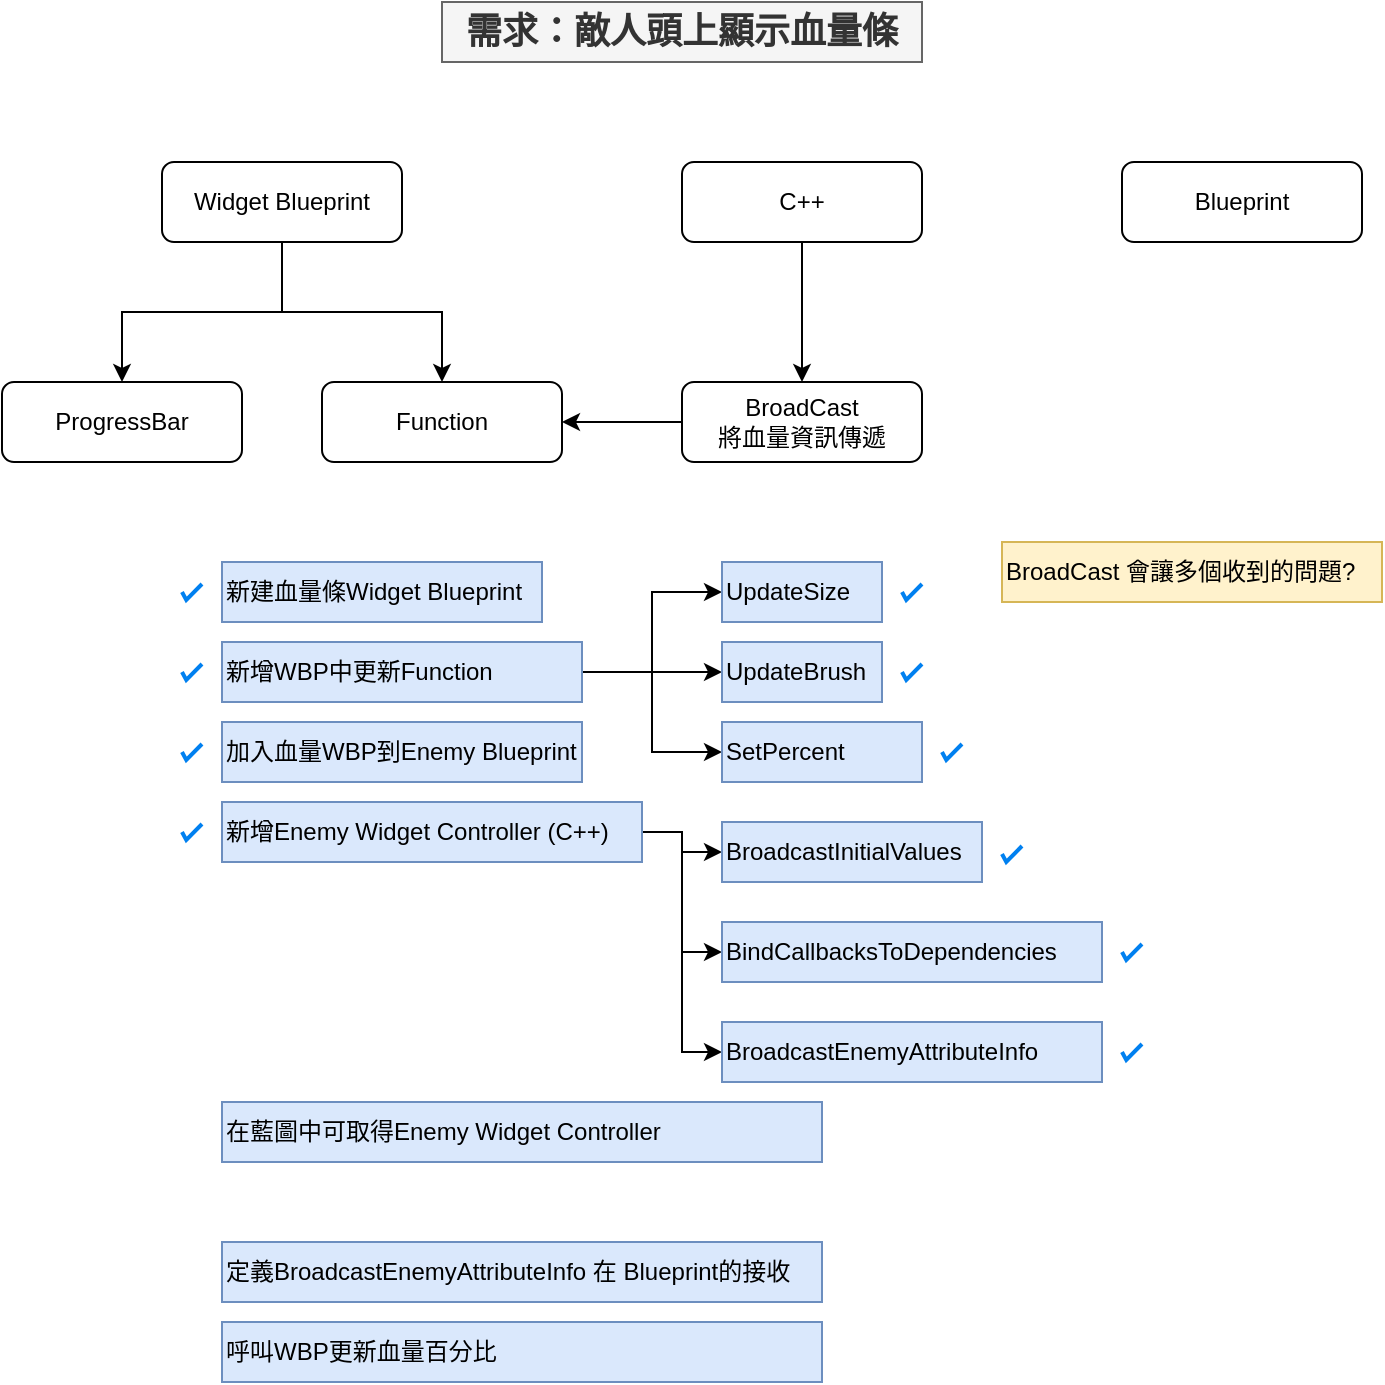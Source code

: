 <mxfile version="25.0.2">
  <diagram name="第1頁" id="NLccynb52J0NcBIoasxA">
    <mxGraphModel dx="794" dy="519" grid="1" gridSize="10" guides="1" tooltips="1" connect="1" arrows="1" fold="1" page="1" pageScale="1" pageWidth="827" pageHeight="1169" math="0" shadow="0">
      <root>
        <mxCell id="0" />
        <mxCell id="1" parent="0" />
        <mxCell id="-kxNM1XWAF6nK2tHM18s-2" value="&lt;font style=&quot;font-size: 18px;&quot;&gt;&lt;b&gt;需求：敵人頭上顯示血量條&lt;/b&gt;&lt;/font&gt;" style="text;html=1;align=center;verticalAlign=middle;whiteSpace=wrap;rounded=0;fillColor=#f5f5f5;fontColor=#333333;strokeColor=#666666;" vertex="1" parent="1">
          <mxGeometry x="240" y="50" width="240" height="30" as="geometry" />
        </mxCell>
        <mxCell id="-kxNM1XWAF6nK2tHM18s-9" style="edgeStyle=orthogonalEdgeStyle;rounded=0;orthogonalLoop=1;jettySize=auto;html=1;entryX=0.5;entryY=0;entryDx=0;entryDy=0;" edge="1" parent="1" source="-kxNM1XWAF6nK2tHM18s-5" target="-kxNM1XWAF6nK2tHM18s-8">
          <mxGeometry relative="1" as="geometry" />
        </mxCell>
        <mxCell id="-kxNM1XWAF6nK2tHM18s-13" style="edgeStyle=orthogonalEdgeStyle;rounded=0;orthogonalLoop=1;jettySize=auto;html=1;exitX=0.5;exitY=1;exitDx=0;exitDy=0;entryX=0.5;entryY=0;entryDx=0;entryDy=0;" edge="1" parent="1" source="-kxNM1XWAF6nK2tHM18s-5" target="-kxNM1XWAF6nK2tHM18s-11">
          <mxGeometry relative="1" as="geometry" />
        </mxCell>
        <mxCell id="-kxNM1XWAF6nK2tHM18s-5" value="Widget Blueprint" style="rounded=1;whiteSpace=wrap;html=1;" vertex="1" parent="1">
          <mxGeometry x="100" y="130" width="120" height="40" as="geometry" />
        </mxCell>
        <mxCell id="-kxNM1XWAF6nK2tHM18s-8" value="ProgressBar" style="rounded=1;whiteSpace=wrap;html=1;" vertex="1" parent="1">
          <mxGeometry x="20" y="240" width="120" height="40" as="geometry" />
        </mxCell>
        <mxCell id="-kxNM1XWAF6nK2tHM18s-11" value="Function" style="rounded=1;whiteSpace=wrap;html=1;" vertex="1" parent="1">
          <mxGeometry x="180" y="240" width="120" height="40" as="geometry" />
        </mxCell>
        <mxCell id="-kxNM1XWAF6nK2tHM18s-18" style="edgeStyle=orthogonalEdgeStyle;rounded=0;orthogonalLoop=1;jettySize=auto;html=1;entryX=0.5;entryY=0;entryDx=0;entryDy=0;" edge="1" parent="1" source="-kxNM1XWAF6nK2tHM18s-14" target="-kxNM1XWAF6nK2tHM18s-17">
          <mxGeometry relative="1" as="geometry" />
        </mxCell>
        <mxCell id="-kxNM1XWAF6nK2tHM18s-14" value="C++" style="rounded=1;whiteSpace=wrap;html=1;" vertex="1" parent="1">
          <mxGeometry x="360" y="130" width="120" height="40" as="geometry" />
        </mxCell>
        <mxCell id="-kxNM1XWAF6nK2tHM18s-15" value="Blueprint" style="rounded=1;whiteSpace=wrap;html=1;" vertex="1" parent="1">
          <mxGeometry x="580" y="130" width="120" height="40" as="geometry" />
        </mxCell>
        <mxCell id="-kxNM1XWAF6nK2tHM18s-19" style="edgeStyle=orthogonalEdgeStyle;rounded=0;orthogonalLoop=1;jettySize=auto;html=1;entryX=1;entryY=0.5;entryDx=0;entryDy=0;" edge="1" parent="1" source="-kxNM1XWAF6nK2tHM18s-17" target="-kxNM1XWAF6nK2tHM18s-11">
          <mxGeometry relative="1" as="geometry" />
        </mxCell>
        <mxCell id="-kxNM1XWAF6nK2tHM18s-17" value="BroadCast&lt;div&gt;將血量資訊傳遞&lt;/div&gt;" style="rounded=1;whiteSpace=wrap;html=1;" vertex="1" parent="1">
          <mxGeometry x="360" y="240" width="120" height="40" as="geometry" />
        </mxCell>
        <mxCell id="-kxNM1XWAF6nK2tHM18s-37" value="新建血量條Widget Blueprint" style="text;html=1;align=left;verticalAlign=middle;whiteSpace=wrap;rounded=0;fillColor=#dae8fc;strokeColor=#6c8ebf;" vertex="1" parent="1">
          <mxGeometry x="130" y="330" width="160" height="30" as="geometry" />
        </mxCell>
        <mxCell id="-kxNM1XWAF6nK2tHM18s-38" value="加入血量WBP到Enemy Blueprint" style="text;html=1;align=left;verticalAlign=middle;whiteSpace=wrap;rounded=0;fillColor=#dae8fc;strokeColor=#6c8ebf;" vertex="1" parent="1">
          <mxGeometry x="130" y="410" width="180" height="30" as="geometry" />
        </mxCell>
        <mxCell id="-kxNM1XWAF6nK2tHM18s-44" style="edgeStyle=orthogonalEdgeStyle;rounded=0;orthogonalLoop=1;jettySize=auto;html=1;entryX=0;entryY=0.5;entryDx=0;entryDy=0;" edge="1" parent="1" source="-kxNM1XWAF6nK2tHM18s-39" target="-kxNM1XWAF6nK2tHM18s-42">
          <mxGeometry relative="1" as="geometry" />
        </mxCell>
        <mxCell id="-kxNM1XWAF6nK2tHM18s-46" style="edgeStyle=orthogonalEdgeStyle;rounded=0;orthogonalLoop=1;jettySize=auto;html=1;exitX=1;exitY=0.5;exitDx=0;exitDy=0;entryX=0;entryY=0.5;entryDx=0;entryDy=0;" edge="1" parent="1" source="-kxNM1XWAF6nK2tHM18s-39" target="-kxNM1XWAF6nK2tHM18s-45">
          <mxGeometry relative="1" as="geometry" />
        </mxCell>
        <mxCell id="-kxNM1XWAF6nK2tHM18s-48" style="edgeStyle=orthogonalEdgeStyle;rounded=0;orthogonalLoop=1;jettySize=auto;html=1;entryX=0;entryY=0.5;entryDx=0;entryDy=0;" edge="1" parent="1" source="-kxNM1XWAF6nK2tHM18s-39" target="-kxNM1XWAF6nK2tHM18s-47">
          <mxGeometry relative="1" as="geometry" />
        </mxCell>
        <mxCell id="-kxNM1XWAF6nK2tHM18s-39" value="新增WBP中更新Function" style="text;html=1;align=left;verticalAlign=middle;whiteSpace=wrap;rounded=0;fillColor=#dae8fc;strokeColor=#6c8ebf;" vertex="1" parent="1">
          <mxGeometry x="130" y="370" width="180" height="30" as="geometry" />
        </mxCell>
        <mxCell id="-kxNM1XWAF6nK2tHM18s-71" style="edgeStyle=orthogonalEdgeStyle;rounded=0;orthogonalLoop=1;jettySize=auto;html=1;entryX=0;entryY=0.5;entryDx=0;entryDy=0;" edge="1" parent="1" source="-kxNM1XWAF6nK2tHM18s-41" target="-kxNM1XWAF6nK2tHM18s-68">
          <mxGeometry relative="1" as="geometry" />
        </mxCell>
        <mxCell id="-kxNM1XWAF6nK2tHM18s-72" style="edgeStyle=orthogonalEdgeStyle;rounded=0;orthogonalLoop=1;jettySize=auto;html=1;exitX=1;exitY=0.5;exitDx=0;exitDy=0;entryX=0;entryY=0.5;entryDx=0;entryDy=0;" edge="1" parent="1" source="-kxNM1XWAF6nK2tHM18s-41" target="-kxNM1XWAF6nK2tHM18s-69">
          <mxGeometry relative="1" as="geometry" />
        </mxCell>
        <mxCell id="-kxNM1XWAF6nK2tHM18s-73" style="edgeStyle=orthogonalEdgeStyle;rounded=0;orthogonalLoop=1;jettySize=auto;html=1;exitX=1;exitY=0.5;exitDx=0;exitDy=0;entryX=0;entryY=0.5;entryDx=0;entryDy=0;" edge="1" parent="1" source="-kxNM1XWAF6nK2tHM18s-41" target="-kxNM1XWAF6nK2tHM18s-70">
          <mxGeometry relative="1" as="geometry" />
        </mxCell>
        <mxCell id="-kxNM1XWAF6nK2tHM18s-41" value="新增Enemy Widget Controller (C++)" style="text;html=1;align=left;verticalAlign=middle;whiteSpace=wrap;rounded=0;fillColor=#dae8fc;strokeColor=#6c8ebf;" vertex="1" parent="1">
          <mxGeometry x="130" y="450" width="210" height="30" as="geometry" />
        </mxCell>
        <mxCell id="-kxNM1XWAF6nK2tHM18s-42" value="UpdateSize" style="text;html=1;align=left;verticalAlign=middle;whiteSpace=wrap;rounded=0;fillColor=#dae8fc;strokeColor=#6c8ebf;" vertex="1" parent="1">
          <mxGeometry x="380" y="330" width="80" height="30" as="geometry" />
        </mxCell>
        <mxCell id="-kxNM1XWAF6nK2tHM18s-45" value="UpdateBrush" style="text;html=1;align=left;verticalAlign=middle;whiteSpace=wrap;rounded=0;fillColor=#dae8fc;strokeColor=#6c8ebf;" vertex="1" parent="1">
          <mxGeometry x="380" y="370" width="80" height="30" as="geometry" />
        </mxCell>
        <mxCell id="-kxNM1XWAF6nK2tHM18s-47" value="SetPercent" style="text;html=1;align=left;verticalAlign=middle;whiteSpace=wrap;rounded=0;fillColor=#dae8fc;strokeColor=#6c8ebf;" vertex="1" parent="1">
          <mxGeometry x="380" y="410" width="100" height="30" as="geometry" />
        </mxCell>
        <mxCell id="-kxNM1XWAF6nK2tHM18s-59" value="" style="html=1;verticalLabelPosition=bottom;labelBackgroundColor=#ffffff;verticalAlign=top;shadow=0;dashed=0;strokeWidth=2;shape=mxgraph.ios7.misc.check;strokeColor=#0080f0;" vertex="1" parent="1">
          <mxGeometry x="110" y="341" width="10" height="8" as="geometry" />
        </mxCell>
        <mxCell id="-kxNM1XWAF6nK2tHM18s-60" value="" style="html=1;verticalLabelPosition=bottom;labelBackgroundColor=#ffffff;verticalAlign=top;shadow=0;dashed=0;strokeWidth=2;shape=mxgraph.ios7.misc.check;strokeColor=#0080f0;" vertex="1" parent="1">
          <mxGeometry x="110" y="421" width="10" height="8" as="geometry" />
        </mxCell>
        <mxCell id="-kxNM1XWAF6nK2tHM18s-61" value="" style="html=1;verticalLabelPosition=bottom;labelBackgroundColor=#ffffff;verticalAlign=top;shadow=0;dashed=0;strokeWidth=2;shape=mxgraph.ios7.misc.check;strokeColor=#0080f0;" vertex="1" parent="1">
          <mxGeometry x="110" y="381" width="10" height="8" as="geometry" />
        </mxCell>
        <mxCell id="-kxNM1XWAF6nK2tHM18s-62" value="" style="html=1;verticalLabelPosition=bottom;labelBackgroundColor=#ffffff;verticalAlign=top;shadow=0;dashed=0;strokeWidth=2;shape=mxgraph.ios7.misc.check;strokeColor=#0080f0;" vertex="1" parent="1">
          <mxGeometry x="470" y="341" width="10" height="8" as="geometry" />
        </mxCell>
        <mxCell id="-kxNM1XWAF6nK2tHM18s-63" value="" style="html=1;verticalLabelPosition=bottom;labelBackgroundColor=#ffffff;verticalAlign=top;shadow=0;dashed=0;strokeWidth=2;shape=mxgraph.ios7.misc.check;strokeColor=#0080f0;" vertex="1" parent="1">
          <mxGeometry x="470" y="381" width="10" height="8" as="geometry" />
        </mxCell>
        <mxCell id="-kxNM1XWAF6nK2tHM18s-64" value="" style="html=1;verticalLabelPosition=bottom;labelBackgroundColor=#ffffff;verticalAlign=top;shadow=0;dashed=0;strokeWidth=2;shape=mxgraph.ios7.misc.check;strokeColor=#0080f0;" vertex="1" parent="1">
          <mxGeometry x="490" y="421" width="10" height="8" as="geometry" />
        </mxCell>
        <mxCell id="-kxNM1XWAF6nK2tHM18s-65" value="BroadCast 會讓多個收到的問題?" style="text;html=1;align=left;verticalAlign=middle;whiteSpace=wrap;rounded=0;fillColor=#fff2cc;strokeColor=#d6b656;" vertex="1" parent="1">
          <mxGeometry x="520" y="320" width="190" height="30" as="geometry" />
        </mxCell>
        <mxCell id="-kxNM1XWAF6nK2tHM18s-66" style="edgeStyle=orthogonalEdgeStyle;rounded=0;orthogonalLoop=1;jettySize=auto;html=1;exitX=0.5;exitY=1;exitDx=0;exitDy=0;" edge="1" parent="1" source="-kxNM1XWAF6nK2tHM18s-65" target="-kxNM1XWAF6nK2tHM18s-65">
          <mxGeometry relative="1" as="geometry" />
        </mxCell>
        <mxCell id="-kxNM1XWAF6nK2tHM18s-68" value="BroadcastInitialValues" style="text;html=1;align=left;verticalAlign=middle;whiteSpace=wrap;rounded=0;fillColor=#dae8fc;strokeColor=#6c8ebf;" vertex="1" parent="1">
          <mxGeometry x="380" y="460" width="130" height="30" as="geometry" />
        </mxCell>
        <mxCell id="-kxNM1XWAF6nK2tHM18s-69" value="BindCallbacksToDependencies" style="text;html=1;align=left;verticalAlign=middle;whiteSpace=wrap;rounded=0;fillColor=#dae8fc;strokeColor=#6c8ebf;" vertex="1" parent="1">
          <mxGeometry x="380" y="510" width="190" height="30" as="geometry" />
        </mxCell>
        <mxCell id="-kxNM1XWAF6nK2tHM18s-70" value="BroadcastEnemyAttributeInfo" style="text;html=1;align=left;verticalAlign=middle;whiteSpace=wrap;rounded=0;fillColor=#dae8fc;strokeColor=#6c8ebf;" vertex="1" parent="1">
          <mxGeometry x="380" y="560" width="190" height="30" as="geometry" />
        </mxCell>
        <mxCell id="-kxNM1XWAF6nK2tHM18s-74" value="定義BroadcastEnemyAttributeInfo 在 Blueprint的接收" style="text;html=1;align=left;verticalAlign=middle;whiteSpace=wrap;rounded=0;fillColor=#dae8fc;strokeColor=#6c8ebf;" vertex="1" parent="1">
          <mxGeometry x="130" y="670" width="300" height="30" as="geometry" />
        </mxCell>
        <mxCell id="-kxNM1XWAF6nK2tHM18s-75" value="呼叫WBP更新血量百分比" style="text;html=1;align=left;verticalAlign=middle;whiteSpace=wrap;rounded=0;fillColor=#dae8fc;strokeColor=#6c8ebf;" vertex="1" parent="1">
          <mxGeometry x="130" y="710" width="300" height="30" as="geometry" />
        </mxCell>
        <mxCell id="-kxNM1XWAF6nK2tHM18s-76" value="" style="html=1;verticalLabelPosition=bottom;labelBackgroundColor=#ffffff;verticalAlign=top;shadow=0;dashed=0;strokeWidth=2;shape=mxgraph.ios7.misc.check;strokeColor=#0080f0;" vertex="1" parent="1">
          <mxGeometry x="110" y="461" width="10" height="8" as="geometry" />
        </mxCell>
        <mxCell id="-kxNM1XWAF6nK2tHM18s-77" value="" style="html=1;verticalLabelPosition=bottom;labelBackgroundColor=#ffffff;verticalAlign=top;shadow=0;dashed=0;strokeWidth=2;shape=mxgraph.ios7.misc.check;strokeColor=#0080f0;" vertex="1" parent="1">
          <mxGeometry x="520" y="472" width="10" height="8" as="geometry" />
        </mxCell>
        <mxCell id="-kxNM1XWAF6nK2tHM18s-78" value="" style="html=1;verticalLabelPosition=bottom;labelBackgroundColor=#ffffff;verticalAlign=top;shadow=0;dashed=0;strokeWidth=2;shape=mxgraph.ios7.misc.check;strokeColor=#0080f0;" vertex="1" parent="1">
          <mxGeometry x="580" y="521" width="10" height="8" as="geometry" />
        </mxCell>
        <mxCell id="-kxNM1XWAF6nK2tHM18s-79" value="" style="html=1;verticalLabelPosition=bottom;labelBackgroundColor=#ffffff;verticalAlign=top;shadow=0;dashed=0;strokeWidth=2;shape=mxgraph.ios7.misc.check;strokeColor=#0080f0;" vertex="1" parent="1">
          <mxGeometry x="580" y="571" width="10" height="8" as="geometry" />
        </mxCell>
        <mxCell id="-kxNM1XWAF6nK2tHM18s-81" value="在藍圖中可取得Enemy Widget Controller" style="text;html=1;align=left;verticalAlign=middle;whiteSpace=wrap;rounded=0;fillColor=#dae8fc;strokeColor=#6c8ebf;" vertex="1" parent="1">
          <mxGeometry x="130" y="600" width="300" height="30" as="geometry" />
        </mxCell>
      </root>
    </mxGraphModel>
  </diagram>
</mxfile>
